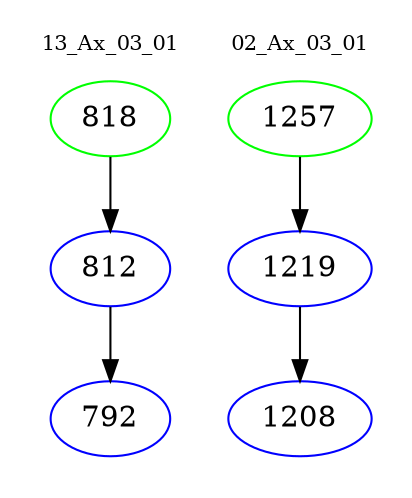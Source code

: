 digraph{
subgraph cluster_0 {
color = white
label = "13_Ax_03_01";
fontsize=10;
T0_818 [label="818", color="green"]
T0_818 -> T0_812 [color="black"]
T0_812 [label="812", color="blue"]
T0_812 -> T0_792 [color="black"]
T0_792 [label="792", color="blue"]
}
subgraph cluster_1 {
color = white
label = "02_Ax_03_01";
fontsize=10;
T1_1257 [label="1257", color="green"]
T1_1257 -> T1_1219 [color="black"]
T1_1219 [label="1219", color="blue"]
T1_1219 -> T1_1208 [color="black"]
T1_1208 [label="1208", color="blue"]
}
}
